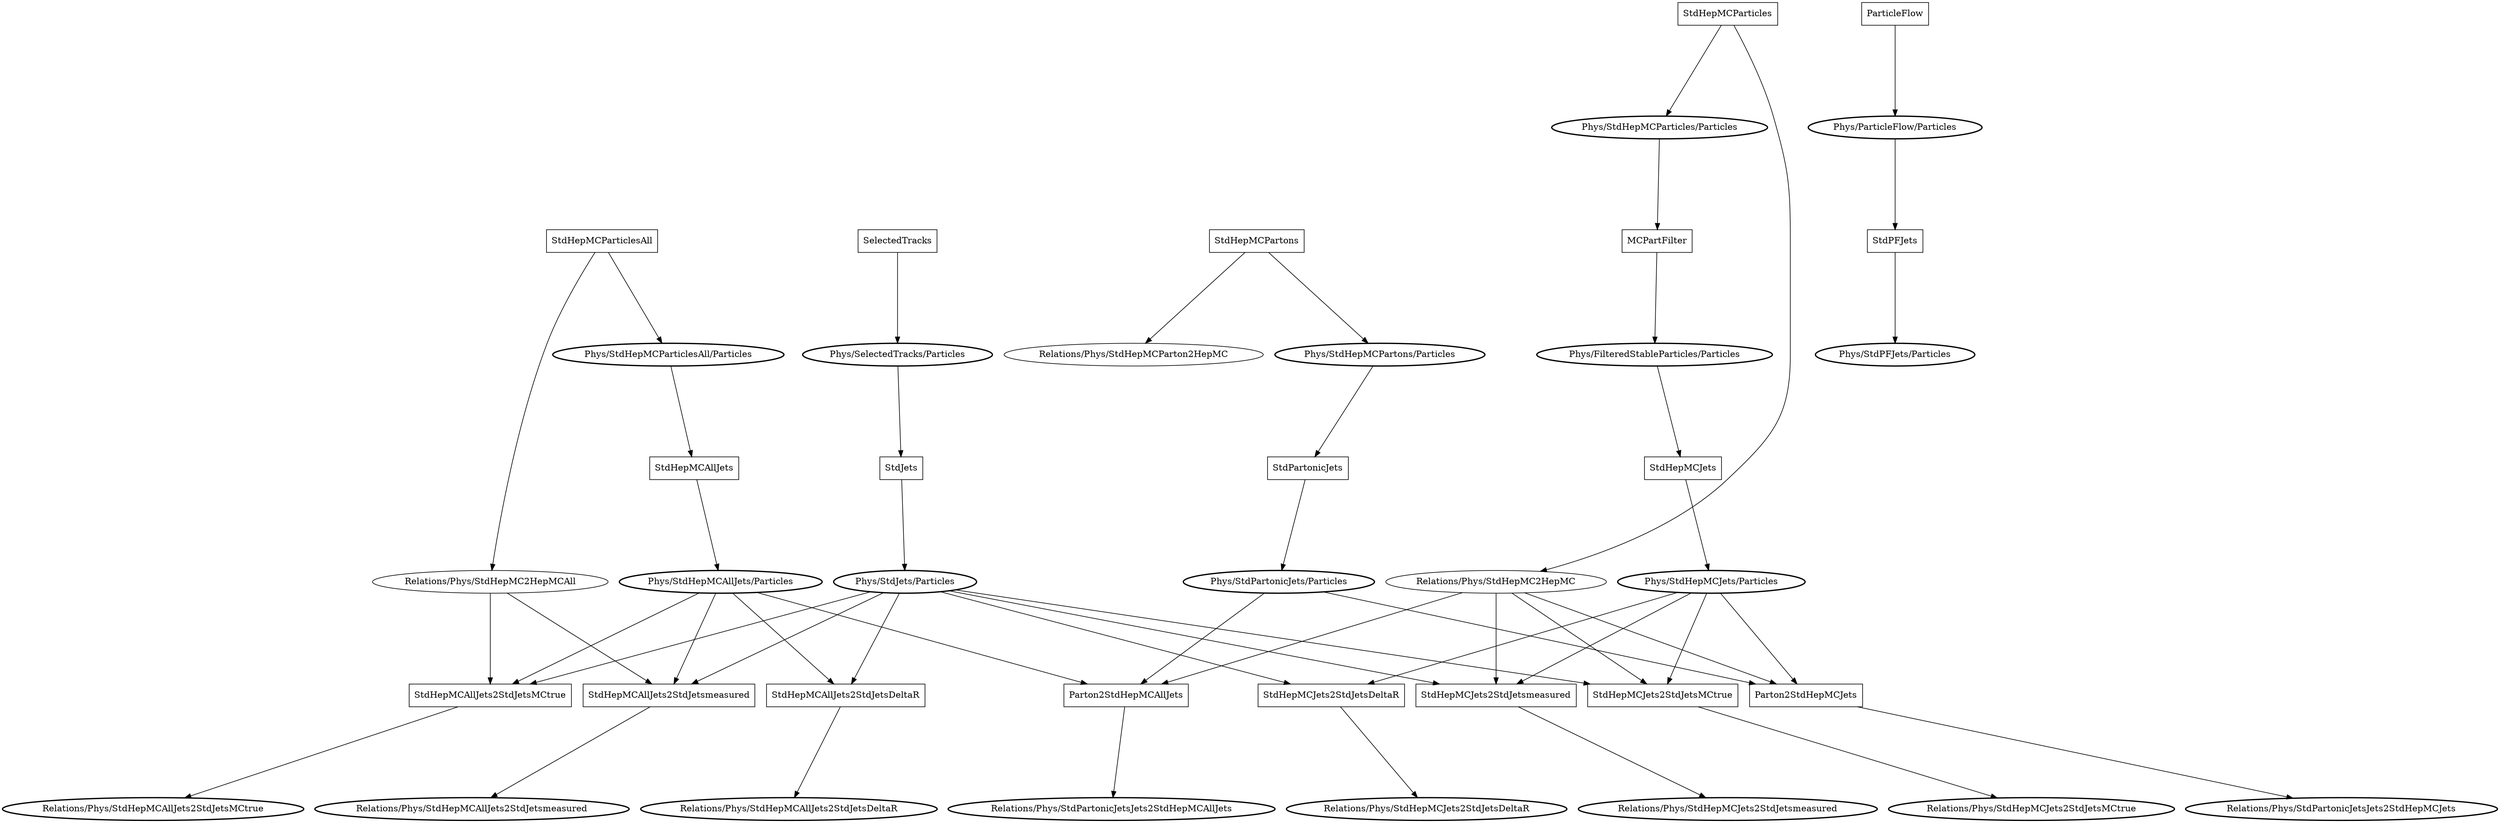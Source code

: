 digraph tesmap {
ranksep=2.0
StdHepMCPartons [shape=box];
StdHepMCParticlesAll [shape=box];
StdHepMCParticles [shape=box];

StdHepMCPartonsTES [label="Phys/StdHepMCPartons/Particles",style=bold];
StdHepMCParticlesAllTES [label="Phys/StdHepMCParticlesAll/Particles",style=bold];
StdHepMCParticlesTES  [label="Phys/StdHepMCParticles/Particles",style=bold];
 
StdHepMCPartonsRelTES  [label="Relations/Phys/StdHepMCParton2HepMC"];
StdHepMCParticlesAllRelTES  [label="Relations/Phys/StdHepMC2HepMCAll"];
StdHepMCParticlesRelTES [label="Relations/Phys/StdHepMC2HepMC"];

StdHepMCPartons -> StdHepMCPartonsRelTES
StdHepMCParticlesAll -> StdHepMCParticlesAllRelTES
StdHepMCParticles ->  StdHepMCParticlesRelTES
StdHepMCPartons->StdHepMCPartonsTES;
StdHepMCParticlesAll->StdHepMCParticlesAllTES;
StdHepMCParticles->StdHepMCParticlesTES;

MCPartFilter [shape=box];
SelectedTracks [shape=box];
ParticleFlow [shape=box];

MCPartFilterTES [label="Phys/FilteredStableParticles/Particles",style=bold];
SelectedTracksTES [label="Phys/SelectedTracks/Particles",style=bold];
ParticleFlowTES [label="Phys/ParticleFlow/Particles",style=bold];

StdHepMCParticlesTES -> MCPartFilter;
MCPartFilter->MCPartFilterTES;
SelectedTracks->SelectedTracksTES;
ParticleFlow->ParticleFlowTES;

StdPartonicJets [shape=box];
StdHepMCAllJets [shape=box];
StdHepMCJets [shape=box];
StdJets [shape=box];
StdPFJets [shape=box];

StdPartonicJetsTES [label="Phys/StdPartonicJets/Particles",style=bold];
StdHepMCAllJetsTES [label="Phys/StdHepMCAllJets/Particles",style=bold];
StdHepMCJetsTES [label="Phys/StdHepMCJets/Particles",style=bold];
StdJetsTES [label="Phys/StdJets/Particles",style=bold];
StdPFJetsTES [label="Phys/StdPFJets/Particles",style=bold];

StdHepMCPartonsTES -> StdPartonicJets;
StdPartonicJets -> StdPartonicJetsTES;
StdHepMCParticlesAllTES -> StdHepMCAllJets;
StdHepMCAllJets->StdHepMCAllJetsTES;

MCPartFilterTES -> StdHepMCJets
StdHepMCJets->StdHepMCJetsTES;

SelectedTracksTES -> StdJets
StdJets->StdJetsTES;

ParticleFlowTES -> StdPFJets;
StdPFJets->StdPFJetsTES;

Parton2StdHepMCAllJets [shape=box];
StdPartonicJetsTES->Parton2StdHepMCAllJets;
StdHepMCAllJetsTES->Parton2StdHepMCAllJets;
StdHepMCParticlesRelTES->Parton2StdHepMCAllJets;
Parton2StdHepMCAllJetsTES [label="Relations/Phys/StdPartonicJetsJets2StdHepMCAllJets",style=bold];
Parton2StdHepMCAllJets -> Parton2StdHepMCAllJetsTES

StdHepMCAllJets2StdJetsMCtrue [shape=box];
StdHepMCAllJets2StdJetsMCtrueTES [label="Relations/Phys/StdHepMCAllJets2StdJetsMCtrue",style=bold];
StdHepMCAllJets2StdJetsMCtrue-> StdHepMCAllJets2StdJetsMCtrueTES
StdHepMCAllJetsTES -> StdHepMCAllJets2StdJetsMCtrue;
//StdHepMCParticlesRelTES -> StdHepMCAllJets2StdJetsMCtrue [color=red];
StdHepMCParticlesAllRelTES -> StdHepMCAllJets2StdJetsMCtrue ;//[color=blue];
StdJetsTES  -> StdHepMCAllJets2StdJetsMCtrue;

StdHepMCAllJets2StdJetsDeltaR [shape=box];
StdHepMCAllJets2StdJetsDeltaRTES [label="Relations/Phys/StdHepMCAllJets2StdJetsDeltaR",style=bold];
StdHepMCAllJets2StdJetsDeltaR-> StdHepMCAllJets2StdJetsDeltaRTES
StdHepMCAllJetsTES -> StdHepMCAllJets2StdJetsDeltaR;
StdJetsTES  -> StdHepMCAllJets2StdJetsDeltaR;

StdHepMCAllJets2StdJetsmeasured [shape=box];
StdHepMCAllJets2StdJetsmeasuredTES [label="Relations/Phys/StdHepMCAllJets2StdJetsmeasured",style=bold];
StdHepMCAllJets2StdJetsmeasured-> StdHepMCAllJets2StdJetsmeasuredTES
StdHepMCAllJetsTES -> StdHepMCAllJets2StdJetsmeasured;
//StdHepMCParticlesRelTES -> StdHepMCAllJets2StdJetsmeasured [color=red];
StdHepMCParticlesAllRelTES -> StdHepMCAllJets2StdJetsmeasured; //[color=blue];
StdJetsTES  -> StdHepMCAllJets2StdJetsmeasured;

Parton2StdHepMCJets [shape=box];
StdPartonicJetsTES->Parton2StdHepMCJets;
StdHepMCJetsTES->Parton2StdHepMCJets;
StdHepMCParticlesRelTES->Parton2StdHepMCJets;
Parton2StdHepMCJetsTES [label="Relations/Phys/StdPartonicJetsJets2StdHepMCJets",style=bold];
Parton2StdHepMCJets -> Parton2StdHepMCJetsTES

StdHepMCJets2StdJetsMCtrue [shape=box];
StdHepMCJets2StdJetsMCtrueTES [label="Relations/Phys/StdHepMCJets2StdJetsMCtrue",style=bold];
StdHepMCJets2StdJetsMCtrue-> StdHepMCJets2StdJetsMCtrueTES
StdHepMCJetsTES -> StdHepMCJets2StdJetsMCtrue;
StdHepMCParticlesRelTES -> StdHepMCJets2StdJetsMCtrue;
StdJetsTES  -> StdHepMCJets2StdJetsMCtrue;

StdHepMCJets2StdJetsDeltaR [shape=box];
StdHepMCJets2StdJetsDeltaRTES [label="Relations/Phys/StdHepMCJets2StdJetsDeltaR",style=bold];
StdHepMCJets2StdJetsDeltaR-> StdHepMCJets2StdJetsDeltaRTES
StdHepMCJetsTES -> StdHepMCJets2StdJetsDeltaR;
StdJetsTES  -> StdHepMCJets2StdJetsDeltaR;

StdHepMCJets2StdJetsmeasured [shape=box];
StdHepMCJets2StdJetsmeasuredTES [label="Relations/Phys/StdHepMCJets2StdJetsmeasured",style=bold];
StdHepMCJets2StdJetsmeasured-> StdHepMCJets2StdJetsmeasuredTES
StdHepMCJetsTES -> StdHepMCJets2StdJetsmeasured;
StdHepMCParticlesRelTES -> StdHepMCJets2StdJetsmeasured;
StdJetsTES  -> StdHepMCJets2StdJetsmeasured;






//StdHepMCPartons [label="Relations/Phys/StdHepMCParton2HepMCZ"];
//PartonConfZJet -> StdHepMCParton2;

}
